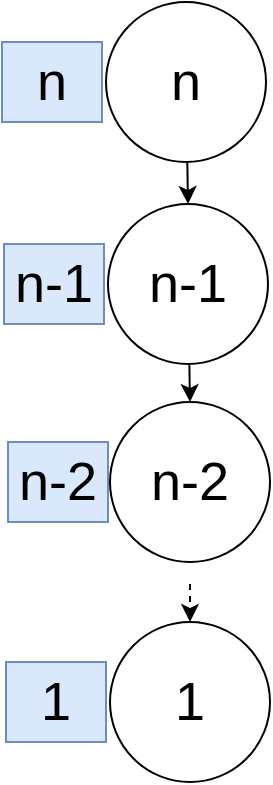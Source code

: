 <mxfile version="17.4.3" type="device"><diagram id="y_GUfcjmqxz1tPw471TL" name="Page-1"><mxGraphModel dx="1422" dy="752" grid="1" gridSize="10" guides="1" tooltips="1" connect="1" arrows="1" fold="1" page="1" pageScale="1" pageWidth="850" pageHeight="1100" math="0" shadow="0"><root><mxCell id="0"/><mxCell id="1" parent="0"/><mxCell id="zo4bfHjIIS-EQb7CEIMd-39" style="edgeStyle=none;rounded=0;jumpStyle=none;orthogonalLoop=1;jettySize=auto;html=1;entryX=0.5;entryY=0;entryDx=0;entryDy=0;fontSize=27;strokeColor=default;" edge="1" parent="1" source="zo4bfHjIIS-EQb7CEIMd-1" target="zo4bfHjIIS-EQb7CEIMd-5"><mxGeometry relative="1" as="geometry"/></mxCell><mxCell id="zo4bfHjIIS-EQb7CEIMd-1" value="&lt;font style=&quot;font-size: 27px&quot;&gt;n&lt;/font&gt;" style="ellipse;whiteSpace=wrap;html=1;" vertex="1" parent="1"><mxGeometry x="360" y="120" width="80" height="80" as="geometry"/></mxCell><mxCell id="zo4bfHjIIS-EQb7CEIMd-2" value="n" style="rounded=0;whiteSpace=wrap;html=1;fontSize=27;fillColor=#dae8fc;strokeColor=#6c8ebf;" vertex="1" parent="1"><mxGeometry x="308" y="140" width="50" height="40" as="geometry"/></mxCell><mxCell id="zo4bfHjIIS-EQb7CEIMd-19" style="rounded=0;orthogonalLoop=1;jettySize=auto;html=1;entryX=0.5;entryY=0;entryDx=0;entryDy=0;fontSize=27;" edge="1" parent="1" source="zo4bfHjIIS-EQb7CEIMd-5" target="zo4bfHjIIS-EQb7CEIMd-17"><mxGeometry relative="1" as="geometry"/></mxCell><mxCell id="zo4bfHjIIS-EQb7CEIMd-5" value="&lt;font style=&quot;font-size: 27px&quot;&gt;n-1&lt;/font&gt;" style="ellipse;whiteSpace=wrap;html=1;" vertex="1" parent="1"><mxGeometry x="361" y="221.0" width="80" height="80" as="geometry"/></mxCell><mxCell id="zo4bfHjIIS-EQb7CEIMd-6" value="n-1" style="rounded=0;whiteSpace=wrap;html=1;fontSize=27;fillColor=#dae8fc;strokeColor=#6c8ebf;" vertex="1" parent="1"><mxGeometry x="309" y="241" width="50" height="40" as="geometry"/></mxCell><mxCell id="zo4bfHjIIS-EQb7CEIMd-41" style="edgeStyle=none;rounded=0;jumpStyle=none;orthogonalLoop=1;jettySize=auto;html=1;exitX=0.5;exitY=1;exitDx=0;exitDy=0;entryX=0.5;entryY=0;entryDx=0;entryDy=0;fontSize=27;strokeColor=default;dashed=1;" edge="1" parent="1" target="zo4bfHjIIS-EQb7CEIMd-30"><mxGeometry relative="1" as="geometry"><mxPoint x="402" y="411" as="sourcePoint"/></mxGeometry></mxCell><mxCell id="zo4bfHjIIS-EQb7CEIMd-17" value="&lt;font style=&quot;font-size: 27px&quot;&gt;n-2&lt;/font&gt;" style="ellipse;whiteSpace=wrap;html=1;" vertex="1" parent="1"><mxGeometry x="362" y="320" width="80" height="80" as="geometry"/></mxCell><mxCell id="zo4bfHjIIS-EQb7CEIMd-18" value="n-2" style="rounded=0;whiteSpace=wrap;html=1;fontSize=27;fillColor=#dae8fc;strokeColor=#6c8ebf;" vertex="1" parent="1"><mxGeometry x="311" y="340" width="50" height="40" as="geometry"/></mxCell><mxCell id="zo4bfHjIIS-EQb7CEIMd-30" value="&lt;font style=&quot;font-size: 27px&quot;&gt;1&lt;/font&gt;" style="ellipse;whiteSpace=wrap;html=1;" vertex="1" parent="1"><mxGeometry x="362" y="430" width="80" height="80" as="geometry"/></mxCell><mxCell id="zo4bfHjIIS-EQb7CEIMd-31" value="1" style="rounded=0;whiteSpace=wrap;html=1;fontSize=27;fillColor=#dae8fc;strokeColor=#6c8ebf;" vertex="1" parent="1"><mxGeometry x="310" y="450" width="50" height="40" as="geometry"/></mxCell></root></mxGraphModel></diagram></mxfile>